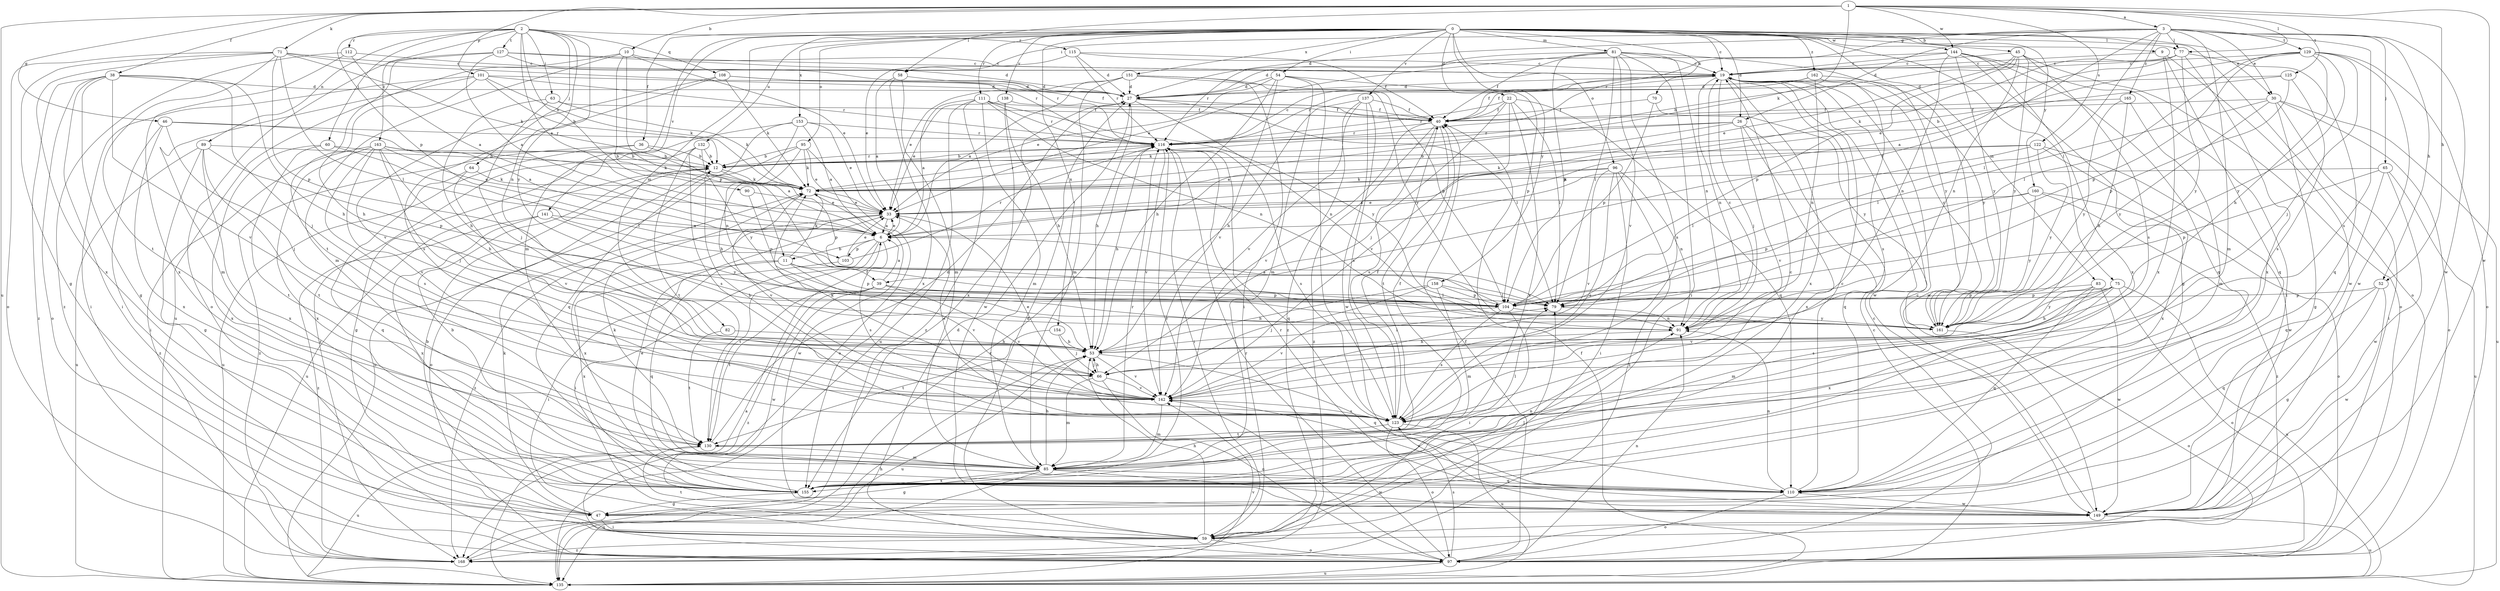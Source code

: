strict digraph  {
0;
1;
2;
3;
6;
9;
10;
11;
12;
19;
22;
26;
27;
30;
33;
36;
38;
39;
40;
45;
46;
47;
52;
53;
54;
58;
59;
60;
63;
64;
65;
66;
70;
71;
72;
75;
77;
79;
81;
82;
83;
85;
89;
90;
91;
95;
96;
97;
101;
103;
104;
108;
110;
111;
112;
115;
116;
122;
123;
125;
127;
129;
130;
132;
135;
137;
138;
141;
142;
144;
149;
151;
153;
154;
155;
158;
160;
161;
162;
163;
165;
168;
0 -> 9  [label=b];
0 -> 19  [label=c];
0 -> 22  [label=d];
0 -> 26  [label=d];
0 -> 30  [label=e];
0 -> 36  [label=f];
0 -> 45  [label=g];
0 -> 54  [label=i];
0 -> 70  [label=k];
0 -> 75  [label=l];
0 -> 77  [label=l];
0 -> 81  [label=m];
0 -> 82  [label=m];
0 -> 83  [label=m];
0 -> 85  [label=m];
0 -> 95  [label=o];
0 -> 96  [label=o];
0 -> 97  [label=o];
0 -> 111  [label=r];
0 -> 132  [label=u];
0 -> 137  [label=v];
0 -> 138  [label=v];
0 -> 141  [label=v];
0 -> 144  [label=w];
0 -> 151  [label=x];
0 -> 153  [label=x];
0 -> 154  [label=x];
0 -> 158  [label=y];
0 -> 160  [label=y];
0 -> 162  [label=z];
1 -> 3  [label=a];
1 -> 10  [label=b];
1 -> 38  [label=f];
1 -> 46  [label=g];
1 -> 52  [label=h];
1 -> 58  [label=i];
1 -> 71  [label=k];
1 -> 72  [label=k];
1 -> 77  [label=l];
1 -> 101  [label=p];
1 -> 122  [label=s];
1 -> 125  [label=t];
1 -> 135  [label=u];
1 -> 144  [label=w];
1 -> 149  [label=w];
2 -> 6  [label=a];
2 -> 60  [label=j];
2 -> 63  [label=j];
2 -> 64  [label=j];
2 -> 89  [label=n];
2 -> 90  [label=n];
2 -> 91  [label=n];
2 -> 103  [label=p];
2 -> 108  [label=q];
2 -> 112  [label=r];
2 -> 115  [label=r];
2 -> 127  [label=t];
2 -> 161  [label=y];
2 -> 163  [label=z];
3 -> 26  [label=d];
3 -> 27  [label=d];
3 -> 30  [label=e];
3 -> 39  [label=f];
3 -> 52  [label=h];
3 -> 58  [label=i];
3 -> 65  [label=j];
3 -> 77  [label=l];
3 -> 79  [label=l];
3 -> 85  [label=m];
3 -> 116  [label=r];
3 -> 123  [label=s];
3 -> 129  [label=t];
3 -> 149  [label=w];
3 -> 165  [label=z];
6 -> 11  [label=b];
6 -> 33  [label=e];
6 -> 59  [label=i];
6 -> 103  [label=p];
6 -> 123  [label=s];
6 -> 130  [label=t];
9 -> 19  [label=c];
9 -> 110  [label=q];
9 -> 149  [label=w];
9 -> 155  [label=x];
10 -> 11  [label=b];
10 -> 19  [label=c];
10 -> 33  [label=e];
10 -> 85  [label=m];
10 -> 104  [label=p];
10 -> 135  [label=u];
11 -> 39  [label=f];
11 -> 72  [label=k];
11 -> 104  [label=p];
11 -> 110  [label=q];
11 -> 142  [label=v];
11 -> 155  [label=x];
12 -> 72  [label=k];
12 -> 97  [label=o];
12 -> 104  [label=p];
12 -> 116  [label=r];
12 -> 135  [label=u];
19 -> 27  [label=d];
19 -> 40  [label=f];
19 -> 66  [label=j];
19 -> 91  [label=n];
19 -> 116  [label=r];
19 -> 149  [label=w];
19 -> 155  [label=x];
19 -> 161  [label=y];
22 -> 40  [label=f];
22 -> 66  [label=j];
22 -> 79  [label=l];
22 -> 110  [label=q];
22 -> 116  [label=r];
22 -> 142  [label=v];
22 -> 155  [label=x];
26 -> 6  [label=a];
26 -> 72  [label=k];
26 -> 110  [label=q];
26 -> 116  [label=r];
26 -> 142  [label=v];
26 -> 155  [label=x];
27 -> 40  [label=f];
27 -> 53  [label=h];
27 -> 79  [label=l];
27 -> 91  [label=n];
27 -> 155  [label=x];
30 -> 40  [label=f];
30 -> 47  [label=g];
30 -> 59  [label=i];
30 -> 79  [label=l];
30 -> 97  [label=o];
30 -> 135  [label=u];
30 -> 161  [label=y];
33 -> 6  [label=a];
33 -> 155  [label=x];
33 -> 168  [label=z];
36 -> 6  [label=a];
36 -> 12  [label=b];
36 -> 135  [label=u];
36 -> 168  [label=z];
38 -> 27  [label=d];
38 -> 47  [label=g];
38 -> 53  [label=h];
38 -> 59  [label=i];
38 -> 66  [label=j];
38 -> 97  [label=o];
38 -> 142  [label=v];
38 -> 168  [label=z];
39 -> 6  [label=a];
39 -> 79  [label=l];
39 -> 104  [label=p];
39 -> 130  [label=t];
39 -> 142  [label=v];
39 -> 149  [label=w];
39 -> 168  [label=z];
40 -> 116  [label=r];
40 -> 123  [label=s];
40 -> 130  [label=t];
40 -> 142  [label=v];
40 -> 168  [label=z];
45 -> 12  [label=b];
45 -> 19  [label=c];
45 -> 33  [label=e];
45 -> 91  [label=n];
45 -> 97  [label=o];
45 -> 104  [label=p];
45 -> 123  [label=s];
45 -> 161  [label=y];
46 -> 6  [label=a];
46 -> 59  [label=i];
46 -> 66  [label=j];
46 -> 116  [label=r];
46 -> 155  [label=x];
47 -> 12  [label=b];
47 -> 59  [label=i];
47 -> 72  [label=k];
52 -> 47  [label=g];
52 -> 104  [label=p];
52 -> 110  [label=q];
52 -> 149  [label=w];
53 -> 66  [label=j];
53 -> 79  [label=l];
53 -> 110  [label=q];
53 -> 135  [label=u];
53 -> 142  [label=v];
54 -> 27  [label=d];
54 -> 33  [label=e];
54 -> 53  [label=h];
54 -> 85  [label=m];
54 -> 104  [label=p];
54 -> 123  [label=s];
54 -> 142  [label=v];
58 -> 6  [label=a];
58 -> 27  [label=d];
58 -> 85  [label=m];
58 -> 155  [label=x];
59 -> 27  [label=d];
59 -> 53  [label=h];
59 -> 79  [label=l];
59 -> 97  [label=o];
59 -> 130  [label=t];
59 -> 168  [label=z];
60 -> 12  [label=b];
60 -> 79  [label=l];
60 -> 130  [label=t];
60 -> 155  [label=x];
63 -> 40  [label=f];
63 -> 53  [label=h];
63 -> 66  [label=j];
63 -> 72  [label=k];
64 -> 72  [label=k];
64 -> 110  [label=q];
64 -> 142  [label=v];
65 -> 72  [label=k];
65 -> 104  [label=p];
65 -> 110  [label=q];
65 -> 135  [label=u];
65 -> 149  [label=w];
66 -> 53  [label=h];
66 -> 85  [label=m];
66 -> 97  [label=o];
66 -> 142  [label=v];
70 -> 40  [label=f];
70 -> 104  [label=p];
70 -> 161  [label=y];
71 -> 19  [label=c];
71 -> 47  [label=g];
71 -> 72  [label=k];
71 -> 79  [label=l];
71 -> 97  [label=o];
71 -> 104  [label=p];
71 -> 116  [label=r];
71 -> 130  [label=t];
71 -> 155  [label=x];
72 -> 33  [label=e];
72 -> 116  [label=r];
72 -> 142  [label=v];
72 -> 149  [label=w];
75 -> 53  [label=h];
75 -> 97  [label=o];
75 -> 104  [label=p];
75 -> 123  [label=s];
75 -> 135  [label=u];
75 -> 155  [label=x];
75 -> 161  [label=y];
77 -> 6  [label=a];
77 -> 19  [label=c];
77 -> 72  [label=k];
77 -> 110  [label=q];
77 -> 155  [label=x];
77 -> 161  [label=y];
79 -> 91  [label=n];
81 -> 19  [label=c];
81 -> 33  [label=e];
81 -> 40  [label=f];
81 -> 59  [label=i];
81 -> 79  [label=l];
81 -> 91  [label=n];
81 -> 104  [label=p];
81 -> 116  [label=r];
81 -> 123  [label=s];
81 -> 142  [label=v];
81 -> 161  [label=y];
82 -> 53  [label=h];
82 -> 130  [label=t];
83 -> 85  [label=m];
83 -> 104  [label=p];
83 -> 110  [label=q];
83 -> 142  [label=v];
83 -> 149  [label=w];
85 -> 19  [label=c];
85 -> 47  [label=g];
85 -> 53  [label=h];
85 -> 72  [label=k];
85 -> 110  [label=q];
85 -> 116  [label=r];
85 -> 135  [label=u];
85 -> 149  [label=w];
85 -> 155  [label=x];
89 -> 12  [label=b];
89 -> 47  [label=g];
89 -> 104  [label=p];
89 -> 130  [label=t];
89 -> 135  [label=u];
89 -> 155  [label=x];
90 -> 33  [label=e];
90 -> 104  [label=p];
91 -> 19  [label=c];
91 -> 53  [label=h];
95 -> 12  [label=b];
95 -> 33  [label=e];
95 -> 53  [label=h];
95 -> 72  [label=k];
95 -> 97  [label=o];
95 -> 135  [label=u];
96 -> 6  [label=a];
96 -> 59  [label=i];
96 -> 72  [label=k];
96 -> 91  [label=n];
96 -> 123  [label=s];
96 -> 142  [label=v];
96 -> 168  [label=z];
97 -> 19  [label=c];
97 -> 27  [label=d];
97 -> 40  [label=f];
97 -> 91  [label=n];
97 -> 116  [label=r];
97 -> 123  [label=s];
97 -> 135  [label=u];
97 -> 142  [label=v];
101 -> 12  [label=b];
101 -> 27  [label=d];
101 -> 53  [label=h];
101 -> 59  [label=i];
101 -> 72  [label=k];
101 -> 85  [label=m];
101 -> 116  [label=r];
103 -> 33  [label=e];
103 -> 59  [label=i];
103 -> 116  [label=r];
104 -> 6  [label=a];
104 -> 59  [label=i];
104 -> 123  [label=s];
104 -> 142  [label=v];
104 -> 161  [label=y];
108 -> 27  [label=d];
108 -> 40  [label=f];
108 -> 72  [label=k];
108 -> 123  [label=s];
108 -> 142  [label=v];
110 -> 19  [label=c];
110 -> 91  [label=n];
110 -> 97  [label=o];
110 -> 142  [label=v];
110 -> 149  [label=w];
111 -> 6  [label=a];
111 -> 40  [label=f];
111 -> 85  [label=m];
111 -> 91  [label=n];
111 -> 116  [label=r];
111 -> 135  [label=u];
111 -> 161  [label=y];
111 -> 168  [label=z];
112 -> 6  [label=a];
112 -> 19  [label=c];
112 -> 155  [label=x];
112 -> 168  [label=z];
115 -> 19  [label=c];
115 -> 27  [label=d];
115 -> 33  [label=e];
115 -> 40  [label=f];
115 -> 116  [label=r];
116 -> 12  [label=b];
116 -> 19  [label=c];
116 -> 53  [label=h];
116 -> 59  [label=i];
116 -> 110  [label=q];
116 -> 123  [label=s];
116 -> 142  [label=v];
122 -> 12  [label=b];
122 -> 72  [label=k];
122 -> 79  [label=l];
122 -> 149  [label=w];
122 -> 155  [label=x];
122 -> 161  [label=y];
123 -> 12  [label=b];
123 -> 33  [label=e];
123 -> 40  [label=f];
123 -> 97  [label=o];
123 -> 130  [label=t];
123 -> 135  [label=u];
125 -> 12  [label=b];
125 -> 27  [label=d];
125 -> 104  [label=p];
125 -> 123  [label=s];
127 -> 6  [label=a];
127 -> 19  [label=c];
127 -> 27  [label=d];
127 -> 97  [label=o];
127 -> 116  [label=r];
127 -> 130  [label=t];
129 -> 19  [label=c];
129 -> 33  [label=e];
129 -> 53  [label=h];
129 -> 66  [label=j];
129 -> 79  [label=l];
129 -> 97  [label=o];
129 -> 104  [label=p];
129 -> 149  [label=w];
129 -> 161  [label=y];
130 -> 27  [label=d];
130 -> 40  [label=f];
130 -> 79  [label=l];
130 -> 85  [label=m];
130 -> 135  [label=u];
132 -> 12  [label=b];
132 -> 47  [label=g];
132 -> 123  [label=s];
132 -> 130  [label=t];
132 -> 161  [label=y];
135 -> 6  [label=a];
135 -> 19  [label=c];
135 -> 40  [label=f];
135 -> 53  [label=h];
135 -> 142  [label=v];
137 -> 40  [label=f];
137 -> 53  [label=h];
137 -> 123  [label=s];
137 -> 142  [label=v];
137 -> 149  [label=w];
137 -> 168  [label=z];
138 -> 33  [label=e];
138 -> 40  [label=f];
138 -> 53  [label=h];
138 -> 149  [label=w];
141 -> 6  [label=a];
141 -> 155  [label=x];
141 -> 161  [label=y];
141 -> 168  [label=z];
142 -> 33  [label=e];
142 -> 72  [label=k];
142 -> 85  [label=m];
142 -> 123  [label=s];
144 -> 19  [label=c];
144 -> 27  [label=d];
144 -> 47  [label=g];
144 -> 59  [label=i];
144 -> 91  [label=n];
144 -> 110  [label=q];
144 -> 155  [label=x];
144 -> 161  [label=y];
149 -> 19  [label=c];
149 -> 116  [label=r];
149 -> 135  [label=u];
151 -> 6  [label=a];
151 -> 27  [label=d];
151 -> 33  [label=e];
151 -> 59  [label=i];
151 -> 85  [label=m];
151 -> 104  [label=p];
151 -> 161  [label=y];
153 -> 6  [label=a];
153 -> 33  [label=e];
153 -> 91  [label=n];
153 -> 110  [label=q];
153 -> 116  [label=r];
153 -> 168  [label=z];
154 -> 53  [label=h];
154 -> 66  [label=j];
154 -> 130  [label=t];
155 -> 12  [label=b];
155 -> 33  [label=e];
155 -> 47  [label=g];
155 -> 91  [label=n];
155 -> 116  [label=r];
158 -> 53  [label=h];
158 -> 66  [label=j];
158 -> 79  [label=l];
158 -> 85  [label=m];
158 -> 104  [label=p];
160 -> 33  [label=e];
160 -> 97  [label=o];
160 -> 104  [label=p];
160 -> 161  [label=y];
160 -> 168  [label=z];
161 -> 19  [label=c];
161 -> 97  [label=o];
162 -> 27  [label=d];
162 -> 40  [label=f];
162 -> 91  [label=n];
162 -> 123  [label=s];
162 -> 149  [label=w];
163 -> 12  [label=b];
163 -> 33  [label=e];
163 -> 53  [label=h];
163 -> 66  [label=j];
163 -> 72  [label=k];
163 -> 123  [label=s];
163 -> 142  [label=v];
163 -> 155  [label=x];
163 -> 168  [label=z];
165 -> 40  [label=f];
165 -> 53  [label=h];
165 -> 85  [label=m];
165 -> 161  [label=y];
168 -> 116  [label=r];
}
